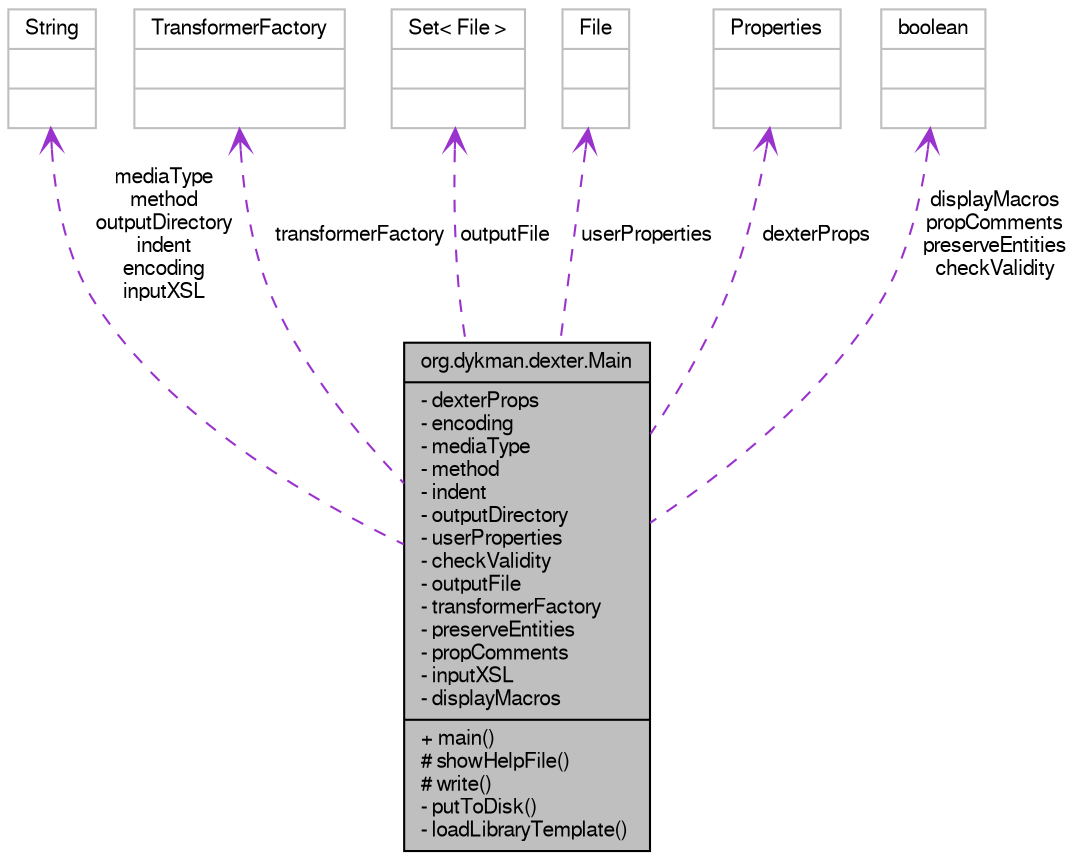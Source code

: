 digraph G
{
  bgcolor="transparent";
  edge [fontname="FreeSans",fontsize=10,labelfontname="FreeSans",labelfontsize=10];
  node [fontname="FreeSans",fontsize=10,shape=record];
  Node1 [label="{org.dykman.dexter.Main\n|- dexterProps\l- encoding\l- mediaType\l- method\l- indent\l- outputDirectory\l- userProperties\l- checkValidity\l- outputFile\l- transformerFactory\l- preserveEntities\l- propComments\l- inputXSL\l- displayMacros\l|+ main()\l# showHelpFile()\l# write()\l- putToDisk()\l- loadLibraryTemplate()\l}",height=0.2,width=0.4,color="black", fillcolor="grey75", style="filled" fontcolor="black"];
  Node2 -> Node1 [dir=back,color="darkorchid3",fontsize=10,style="dashed",label="mediaType\nmethod\noutputDirectory\nindent\nencoding\ninputXSL",arrowtail="open",fontname="FreeSans"];
  Node2 [label="{String\n||}",height=0.2,width=0.4,color="grey75"];
  Node3 -> Node1 [dir=back,color="darkorchid3",fontsize=10,style="dashed",label="transformerFactory",arrowtail="open",fontname="FreeSans"];
  Node3 [label="{TransformerFactory\n||}",height=0.2,width=0.4,color="grey75"];
  Node4 -> Node1 [dir=back,color="darkorchid3",fontsize=10,style="dashed",label="outputFile",arrowtail="open",fontname="FreeSans"];
  Node4 [label="{Set\< File \>\n||}",height=0.2,width=0.4,color="grey75"];
  Node5 -> Node1 [dir=back,color="darkorchid3",fontsize=10,style="dashed",label="userProperties",arrowtail="open",fontname="FreeSans"];
  Node5 [label="{File\n||}",height=0.2,width=0.4,color="grey75"];
  Node6 -> Node1 [dir=back,color="darkorchid3",fontsize=10,style="dashed",label="dexterProps",arrowtail="open",fontname="FreeSans"];
  Node6 [label="{Properties\n||}",height=0.2,width=0.4,color="grey75"];
  Node7 -> Node1 [dir=back,color="darkorchid3",fontsize=10,style="dashed",label="displayMacros\npropComments\npreserveEntities\ncheckValidity",arrowtail="open",fontname="FreeSans"];
  Node7 [label="{boolean\n||}",height=0.2,width=0.4,color="grey75"];
}
